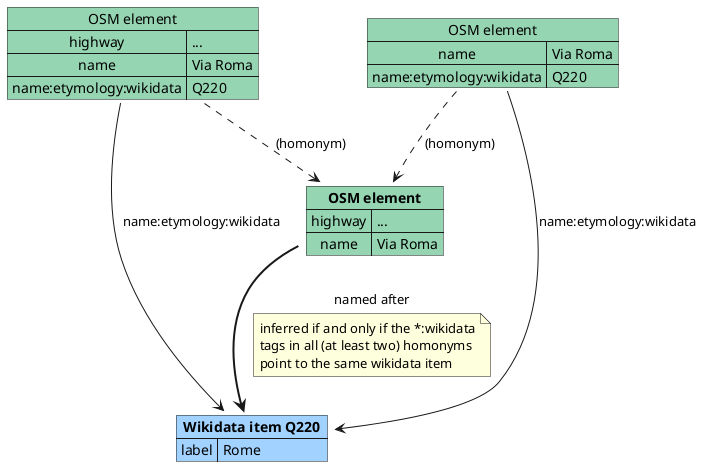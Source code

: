 @startuml propagation

map "OSM element" as osma #95d5b2 {
  highway => ...
  name => Via Roma
  name:etymology:wikidata => Q220
}
map "**Wikidata item Q220**" as wikia #a2d2ff {
  label => Rome
}

map "OSM element" as osmb #95d5b2 {
  name => Via Roma
  name:etymology:wikidata => Q220
}

map "**OSM element**" as osmc #95d5b2 {
  highway => ...
  name => Via Roma
}

osma -> wikia : name:etymology:wikidata
osmb -> wikia : name:etymology:wikidata
osma ..> osmc : (homonym)
osmb ..> osmc : (homonym)
osmc -[bold]-> wikia : named after
note on link
inferred if and only if the *:wikidata
tags in all (at least two) homonyms
point to the same wikidata item
end note

@enduml